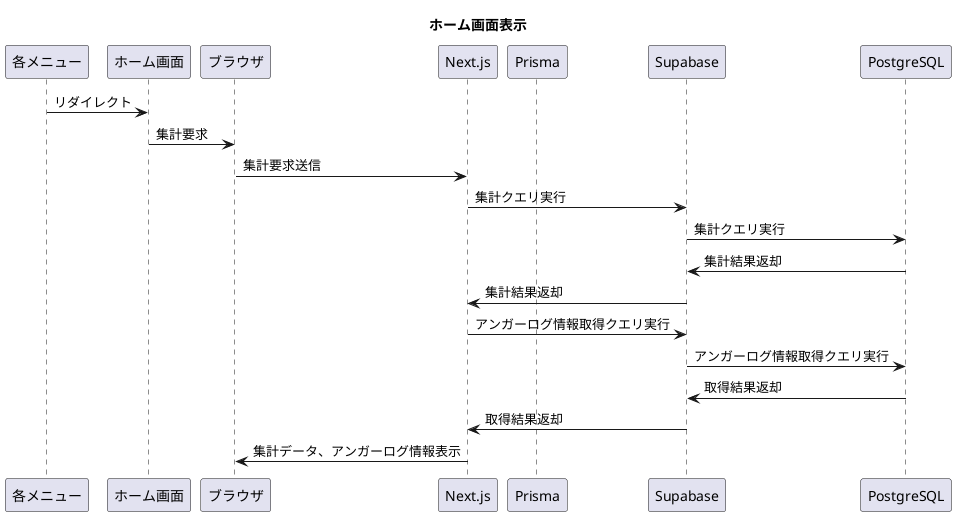 @startuml pageHome
title "ホーム画面表示"
participant 各メニュー
participant ホーム画面
participant ブラウザ
participant Next.js
participant Prisma
participant Supabase
participant PostgreSQL

各メニュー -> ホーム画面: リダイレクト
ホーム画面 -> ブラウザ: 集計要求
ブラウザ -> Next.js: 集計要求送信
Next.js -> Supabase: 集計クエリ実行
Supabase -> PostgreSQL: 集計クエリ実行
PostgreSQL -> Supabase: 集計結果返却
Supabase -> Next.js: 集計結果返却
Next.js -> Supabase: アンガーログ情報取得クエリ実行
Supabase -> PostgreSQL: アンガーログ情報取得クエリ実行
PostgreSQL -> Supabase: 取得結果返却
Supabase -> Next.js: 取得結果返却
Next.js -> ブラウザ: 集計データ、アンガーログ情報表示

@enduml